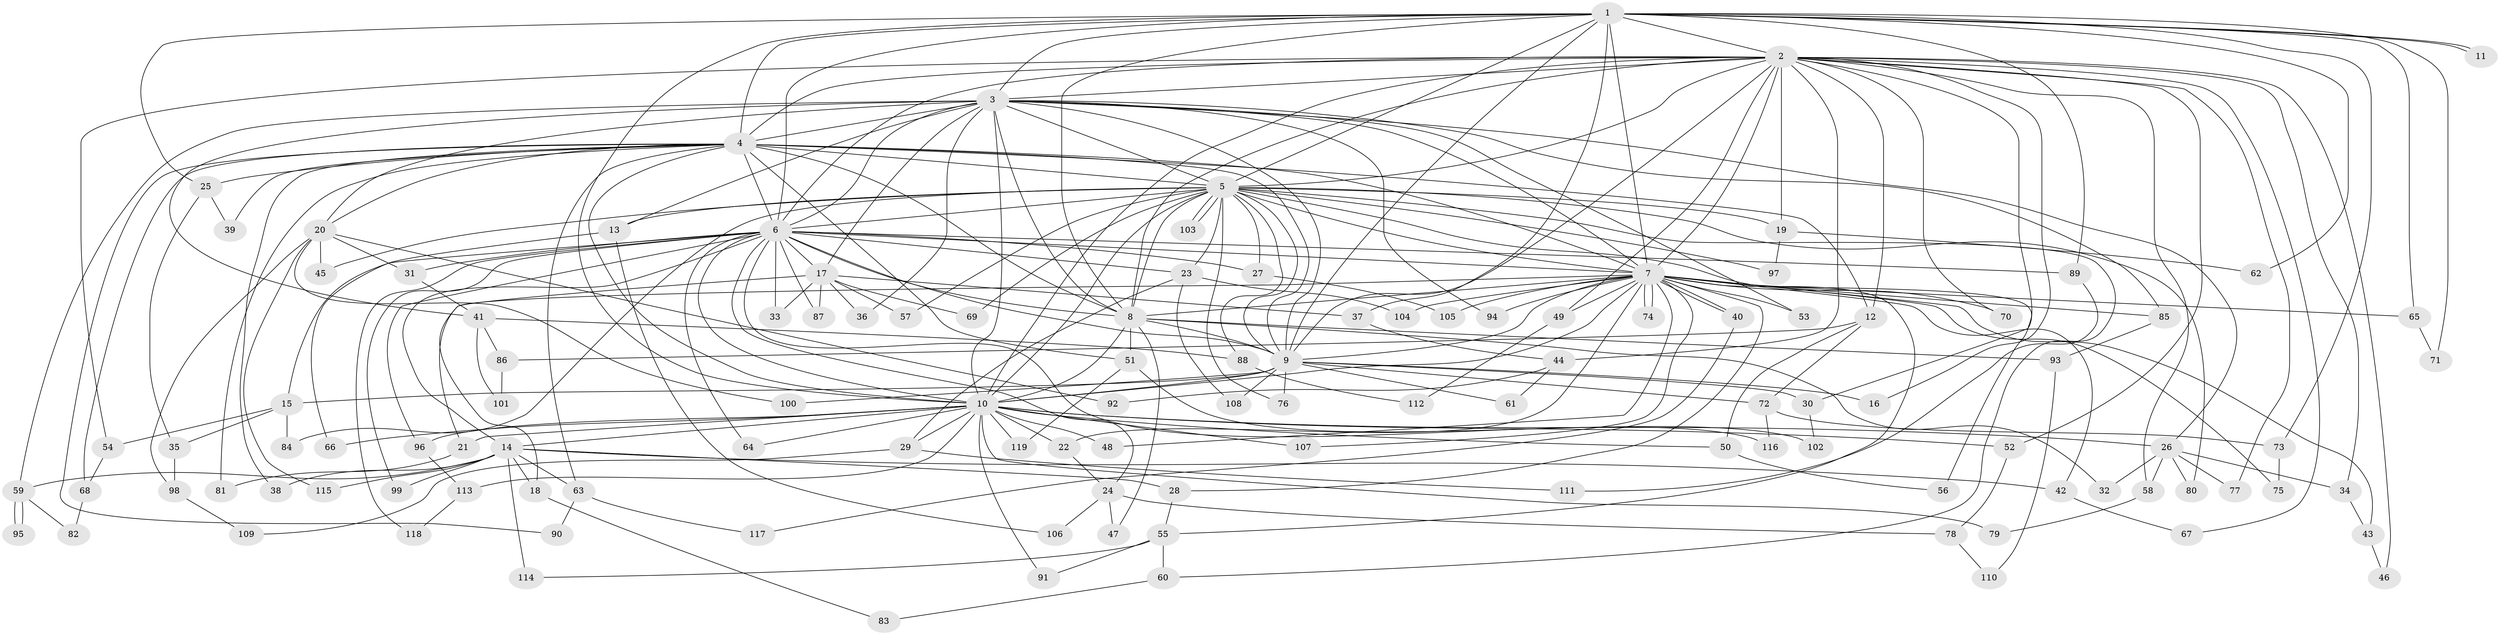 // coarse degree distribution, {16: 0.02197802197802198, 22: 0.02197802197802198, 26: 0.01098901098901099, 24: 0.01098901098901099, 30: 0.01098901098901099, 27: 0.01098901098901099, 12: 0.01098901098901099, 2: 0.4065934065934066, 5: 0.054945054945054944, 4: 0.08791208791208792, 9: 0.01098901098901099, 3: 0.3076923076923077, 8: 0.01098901098901099, 6: 0.01098901098901099, 1: 0.01098901098901099}
// Generated by graph-tools (version 1.1) at 2025/41/03/06/25 10:41:35]
// undirected, 119 vertices, 263 edges
graph export_dot {
graph [start="1"]
  node [color=gray90,style=filled];
  1;
  2;
  3;
  4;
  5;
  6;
  7;
  8;
  9;
  10;
  11;
  12;
  13;
  14;
  15;
  16;
  17;
  18;
  19;
  20;
  21;
  22;
  23;
  24;
  25;
  26;
  27;
  28;
  29;
  30;
  31;
  32;
  33;
  34;
  35;
  36;
  37;
  38;
  39;
  40;
  41;
  42;
  43;
  44;
  45;
  46;
  47;
  48;
  49;
  50;
  51;
  52;
  53;
  54;
  55;
  56;
  57;
  58;
  59;
  60;
  61;
  62;
  63;
  64;
  65;
  66;
  67;
  68;
  69;
  70;
  71;
  72;
  73;
  74;
  75;
  76;
  77;
  78;
  79;
  80;
  81;
  82;
  83;
  84;
  85;
  86;
  87;
  88;
  89;
  90;
  91;
  92;
  93;
  94;
  95;
  96;
  97;
  98;
  99;
  100;
  101;
  102;
  103;
  104;
  105;
  106;
  107;
  108;
  109;
  110;
  111;
  112;
  113;
  114;
  115;
  116;
  117;
  118;
  119;
  1 -- 2;
  1 -- 3;
  1 -- 4;
  1 -- 5;
  1 -- 6;
  1 -- 7;
  1 -- 8;
  1 -- 9;
  1 -- 10;
  1 -- 11;
  1 -- 11;
  1 -- 25;
  1 -- 37;
  1 -- 62;
  1 -- 65;
  1 -- 71;
  1 -- 73;
  1 -- 89;
  2 -- 3;
  2 -- 4;
  2 -- 5;
  2 -- 6;
  2 -- 7;
  2 -- 8;
  2 -- 9;
  2 -- 10;
  2 -- 12;
  2 -- 16;
  2 -- 19;
  2 -- 30;
  2 -- 34;
  2 -- 44;
  2 -- 46;
  2 -- 49;
  2 -- 52;
  2 -- 54;
  2 -- 58;
  2 -- 67;
  2 -- 70;
  2 -- 77;
  3 -- 4;
  3 -- 5;
  3 -- 6;
  3 -- 7;
  3 -- 8;
  3 -- 9;
  3 -- 10;
  3 -- 13;
  3 -- 17;
  3 -- 20;
  3 -- 26;
  3 -- 36;
  3 -- 41;
  3 -- 53;
  3 -- 59;
  3 -- 85;
  3 -- 94;
  4 -- 5;
  4 -- 6;
  4 -- 7;
  4 -- 8;
  4 -- 9;
  4 -- 10;
  4 -- 12;
  4 -- 20;
  4 -- 25;
  4 -- 38;
  4 -- 39;
  4 -- 51;
  4 -- 63;
  4 -- 68;
  4 -- 81;
  4 -- 90;
  5 -- 6;
  5 -- 7;
  5 -- 8;
  5 -- 9;
  5 -- 10;
  5 -- 13;
  5 -- 19;
  5 -- 23;
  5 -- 27;
  5 -- 45;
  5 -- 56;
  5 -- 57;
  5 -- 60;
  5 -- 69;
  5 -- 76;
  5 -- 80;
  5 -- 84;
  5 -- 88;
  5 -- 97;
  5 -- 103;
  5 -- 103;
  6 -- 7;
  6 -- 8;
  6 -- 9;
  6 -- 10;
  6 -- 14;
  6 -- 15;
  6 -- 17;
  6 -- 23;
  6 -- 24;
  6 -- 27;
  6 -- 31;
  6 -- 33;
  6 -- 64;
  6 -- 87;
  6 -- 89;
  6 -- 96;
  6 -- 99;
  6 -- 116;
  6 -- 118;
  7 -- 8;
  7 -- 9;
  7 -- 10;
  7 -- 21;
  7 -- 22;
  7 -- 28;
  7 -- 40;
  7 -- 40;
  7 -- 42;
  7 -- 43;
  7 -- 48;
  7 -- 49;
  7 -- 53;
  7 -- 55;
  7 -- 65;
  7 -- 70;
  7 -- 74;
  7 -- 74;
  7 -- 75;
  7 -- 85;
  7 -- 94;
  7 -- 104;
  7 -- 105;
  7 -- 107;
  8 -- 9;
  8 -- 10;
  8 -- 32;
  8 -- 47;
  8 -- 51;
  8 -- 93;
  9 -- 10;
  9 -- 15;
  9 -- 16;
  9 -- 30;
  9 -- 61;
  9 -- 72;
  9 -- 76;
  9 -- 100;
  9 -- 108;
  10 -- 14;
  10 -- 21;
  10 -- 22;
  10 -- 26;
  10 -- 29;
  10 -- 48;
  10 -- 50;
  10 -- 52;
  10 -- 64;
  10 -- 66;
  10 -- 79;
  10 -- 91;
  10 -- 96;
  10 -- 107;
  10 -- 113;
  10 -- 119;
  12 -- 50;
  12 -- 72;
  12 -- 86;
  13 -- 66;
  13 -- 106;
  14 -- 18;
  14 -- 28;
  14 -- 38;
  14 -- 42;
  14 -- 59;
  14 -- 63;
  14 -- 99;
  14 -- 114;
  14 -- 115;
  15 -- 35;
  15 -- 54;
  15 -- 84;
  17 -- 18;
  17 -- 33;
  17 -- 36;
  17 -- 37;
  17 -- 57;
  17 -- 69;
  17 -- 87;
  18 -- 83;
  19 -- 62;
  19 -- 97;
  20 -- 31;
  20 -- 45;
  20 -- 92;
  20 -- 98;
  20 -- 100;
  20 -- 115;
  21 -- 81;
  22 -- 24;
  23 -- 29;
  23 -- 104;
  23 -- 108;
  24 -- 47;
  24 -- 78;
  24 -- 106;
  25 -- 35;
  25 -- 39;
  26 -- 32;
  26 -- 34;
  26 -- 58;
  26 -- 77;
  26 -- 80;
  27 -- 105;
  28 -- 55;
  29 -- 109;
  29 -- 111;
  30 -- 102;
  31 -- 41;
  34 -- 43;
  35 -- 98;
  37 -- 44;
  40 -- 117;
  41 -- 86;
  41 -- 88;
  41 -- 101;
  42 -- 67;
  43 -- 46;
  44 -- 61;
  44 -- 92;
  49 -- 112;
  50 -- 56;
  51 -- 102;
  51 -- 119;
  52 -- 78;
  54 -- 68;
  55 -- 60;
  55 -- 91;
  55 -- 114;
  58 -- 79;
  59 -- 82;
  59 -- 95;
  59 -- 95;
  60 -- 83;
  63 -- 90;
  63 -- 117;
  65 -- 71;
  68 -- 82;
  72 -- 73;
  72 -- 116;
  73 -- 75;
  78 -- 110;
  85 -- 93;
  86 -- 101;
  88 -- 112;
  89 -- 111;
  93 -- 110;
  96 -- 113;
  98 -- 109;
  113 -- 118;
}
